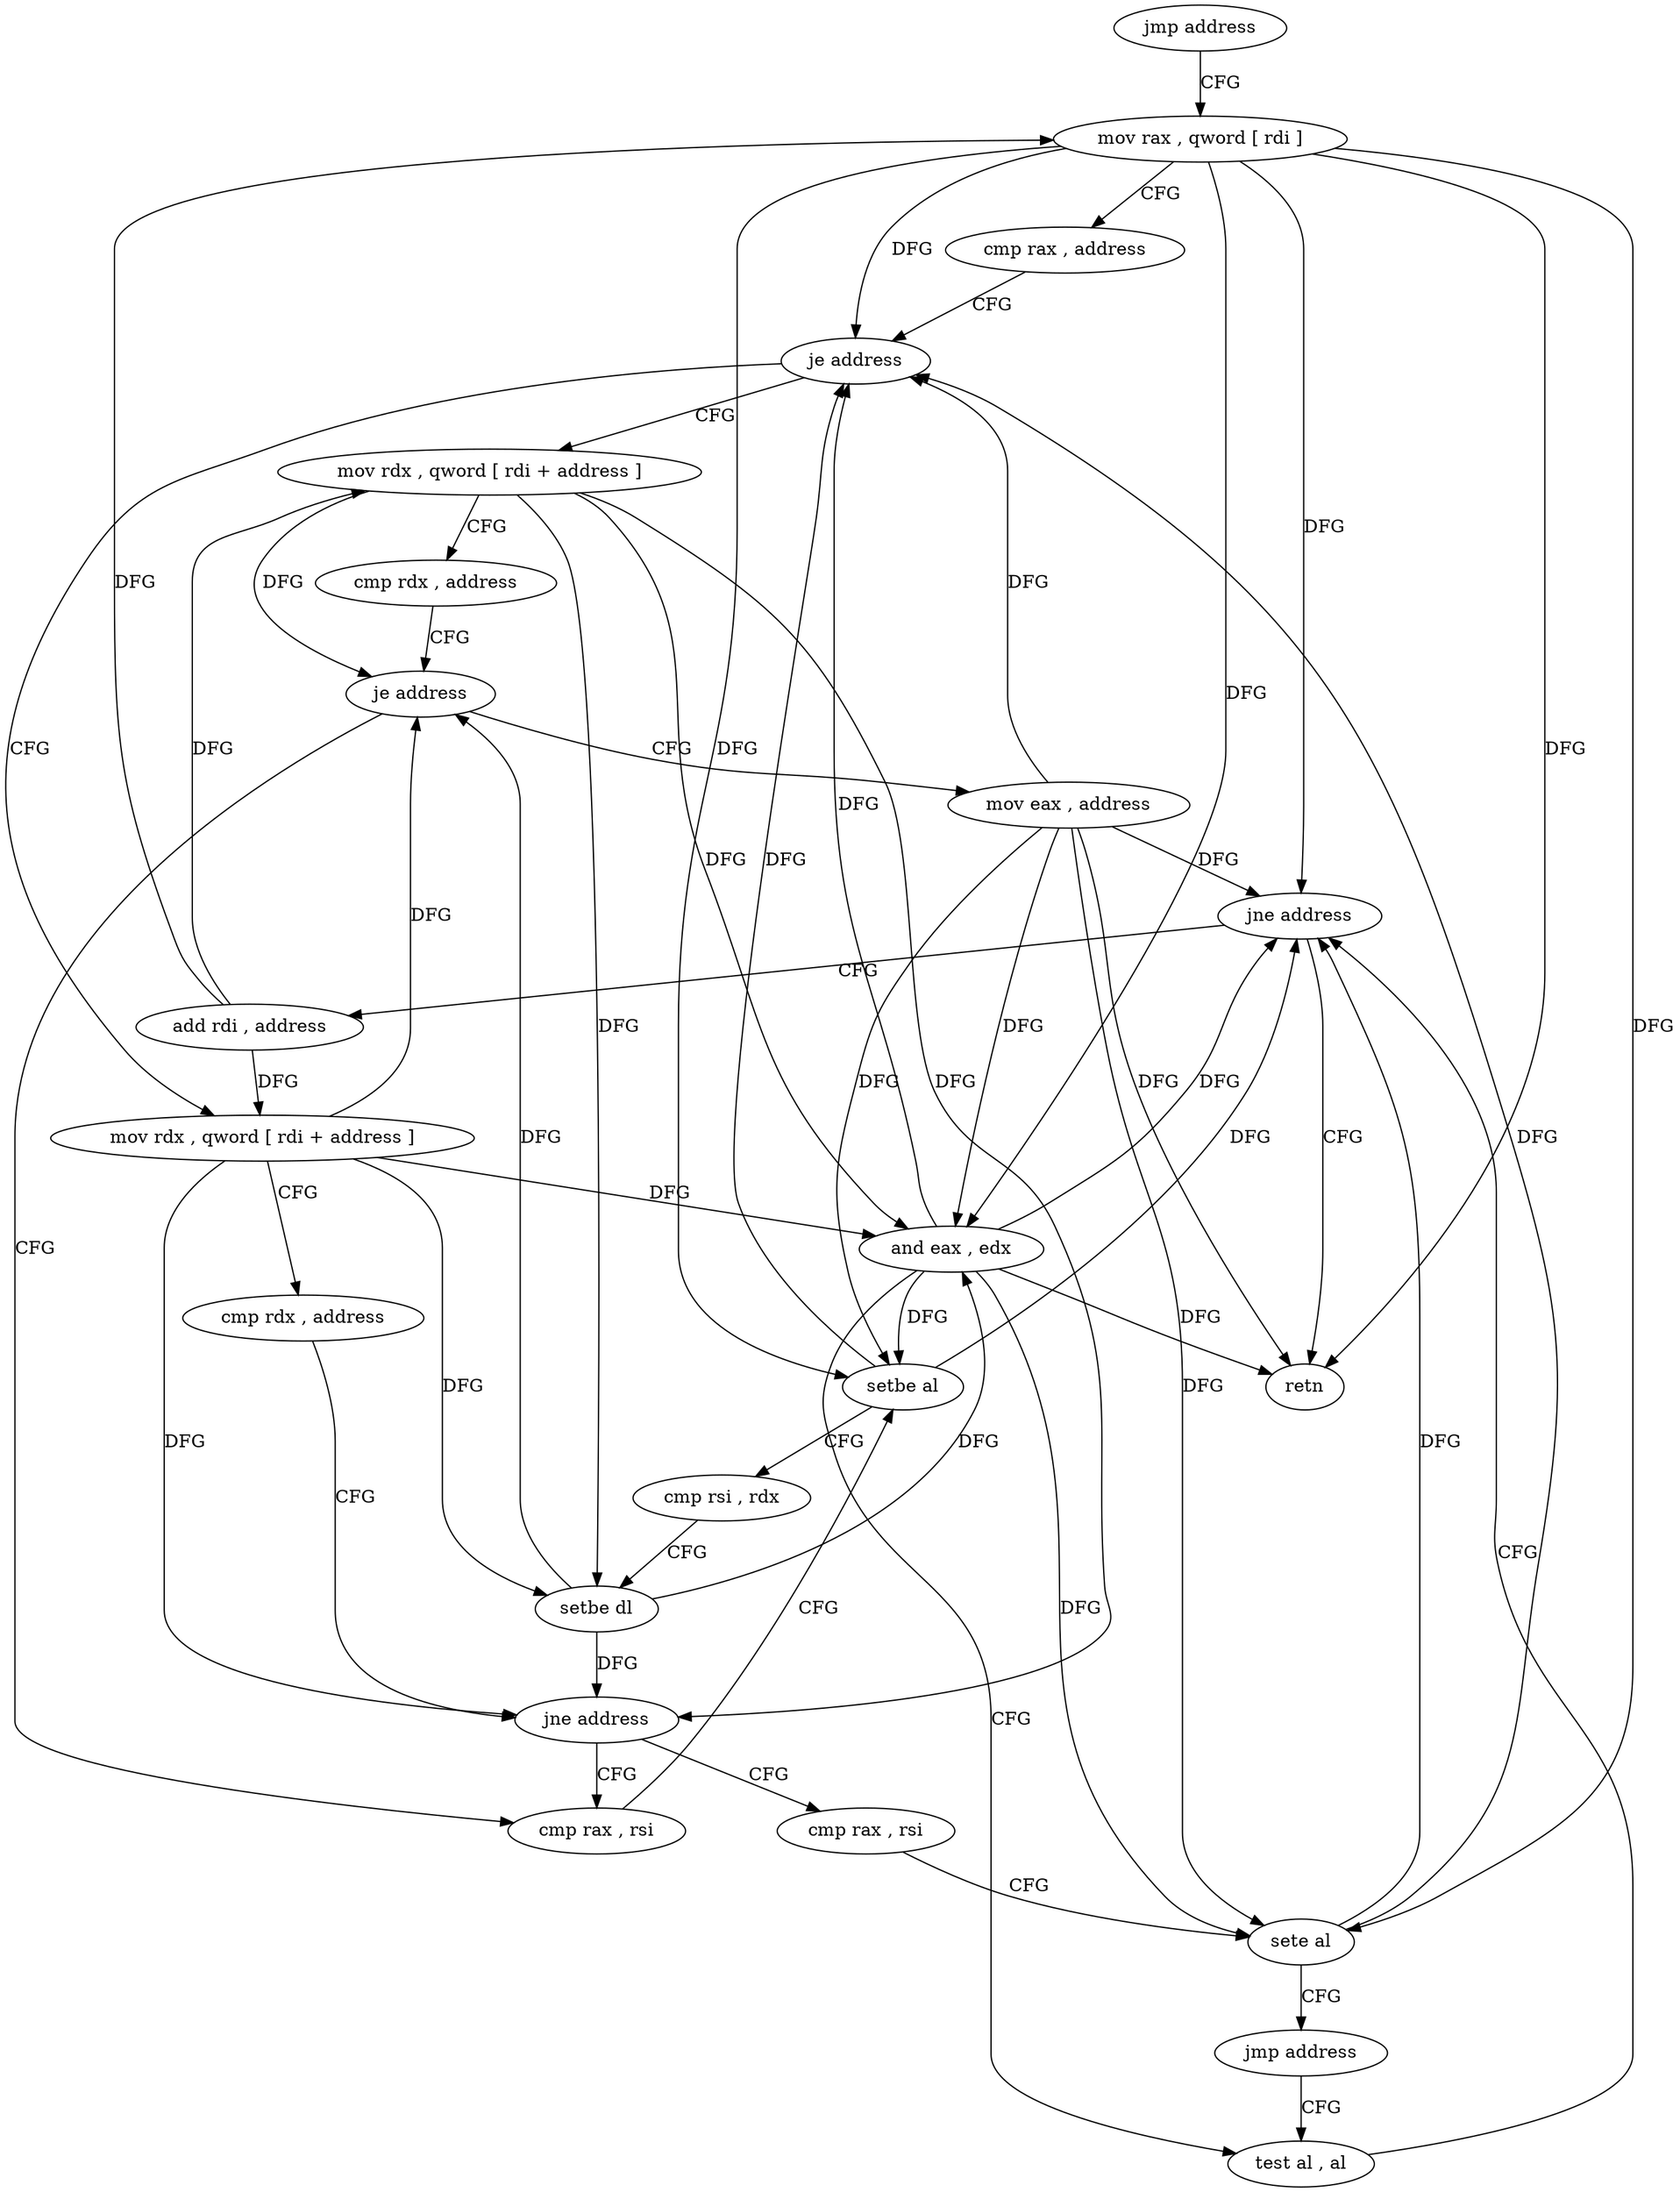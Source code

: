 digraph "func" {
"95842" [label = "jmp address" ]
"95876" [label = "mov rax , qword [ rdi ]" ]
"95879" [label = "cmp rax , address" ]
"95883" [label = "je address" ]
"95844" [label = "mov rdx , qword [ rdi + address ]" ]
"95885" [label = "mov rdx , qword [ rdi + address ]" ]
"95848" [label = "cmp rdx , address" ]
"95852" [label = "je address" ]
"95903" [label = "mov eax , address" ]
"95854" [label = "cmp rax , rsi" ]
"95889" [label = "cmp rdx , address" ]
"95893" [label = "jne address" ]
"95895" [label = "cmp rax , rsi" ]
"95908" [label = "retn" ]
"95857" [label = "setbe al" ]
"95860" [label = "cmp rsi , rdx" ]
"95863" [label = "setbe dl" ]
"95866" [label = "and eax , edx" ]
"95868" [label = "test al , al" ]
"95898" [label = "sete al" ]
"95901" [label = "jmp address" ]
"95872" [label = "add rdi , address" ]
"95870" [label = "jne address" ]
"95842" -> "95876" [ label = "CFG" ]
"95876" -> "95879" [ label = "CFG" ]
"95876" -> "95883" [ label = "DFG" ]
"95876" -> "95857" [ label = "DFG" ]
"95876" -> "95866" [ label = "DFG" ]
"95876" -> "95898" [ label = "DFG" ]
"95876" -> "95908" [ label = "DFG" ]
"95876" -> "95870" [ label = "DFG" ]
"95879" -> "95883" [ label = "CFG" ]
"95883" -> "95844" [ label = "CFG" ]
"95883" -> "95885" [ label = "CFG" ]
"95844" -> "95848" [ label = "CFG" ]
"95844" -> "95852" [ label = "DFG" ]
"95844" -> "95893" [ label = "DFG" ]
"95844" -> "95863" [ label = "DFG" ]
"95844" -> "95866" [ label = "DFG" ]
"95885" -> "95889" [ label = "CFG" ]
"95885" -> "95852" [ label = "DFG" ]
"95885" -> "95893" [ label = "DFG" ]
"95885" -> "95863" [ label = "DFG" ]
"95885" -> "95866" [ label = "DFG" ]
"95848" -> "95852" [ label = "CFG" ]
"95852" -> "95903" [ label = "CFG" ]
"95852" -> "95854" [ label = "CFG" ]
"95903" -> "95908" [ label = "DFG" ]
"95903" -> "95883" [ label = "DFG" ]
"95903" -> "95857" [ label = "DFG" ]
"95903" -> "95866" [ label = "DFG" ]
"95903" -> "95898" [ label = "DFG" ]
"95903" -> "95870" [ label = "DFG" ]
"95854" -> "95857" [ label = "CFG" ]
"95889" -> "95893" [ label = "CFG" ]
"95893" -> "95854" [ label = "CFG" ]
"95893" -> "95895" [ label = "CFG" ]
"95895" -> "95898" [ label = "CFG" ]
"95857" -> "95860" [ label = "CFG" ]
"95857" -> "95883" [ label = "DFG" ]
"95857" -> "95870" [ label = "DFG" ]
"95860" -> "95863" [ label = "CFG" ]
"95863" -> "95866" [ label = "DFG" ]
"95863" -> "95852" [ label = "DFG" ]
"95863" -> "95893" [ label = "DFG" ]
"95866" -> "95868" [ label = "CFG" ]
"95866" -> "95883" [ label = "DFG" ]
"95866" -> "95857" [ label = "DFG" ]
"95866" -> "95898" [ label = "DFG" ]
"95866" -> "95908" [ label = "DFG" ]
"95866" -> "95870" [ label = "DFG" ]
"95868" -> "95870" [ label = "CFG" ]
"95898" -> "95901" [ label = "CFG" ]
"95898" -> "95883" [ label = "DFG" ]
"95898" -> "95870" [ label = "DFG" ]
"95901" -> "95868" [ label = "CFG" ]
"95872" -> "95876" [ label = "DFG" ]
"95872" -> "95844" [ label = "DFG" ]
"95872" -> "95885" [ label = "DFG" ]
"95870" -> "95908" [ label = "CFG" ]
"95870" -> "95872" [ label = "CFG" ]
}
